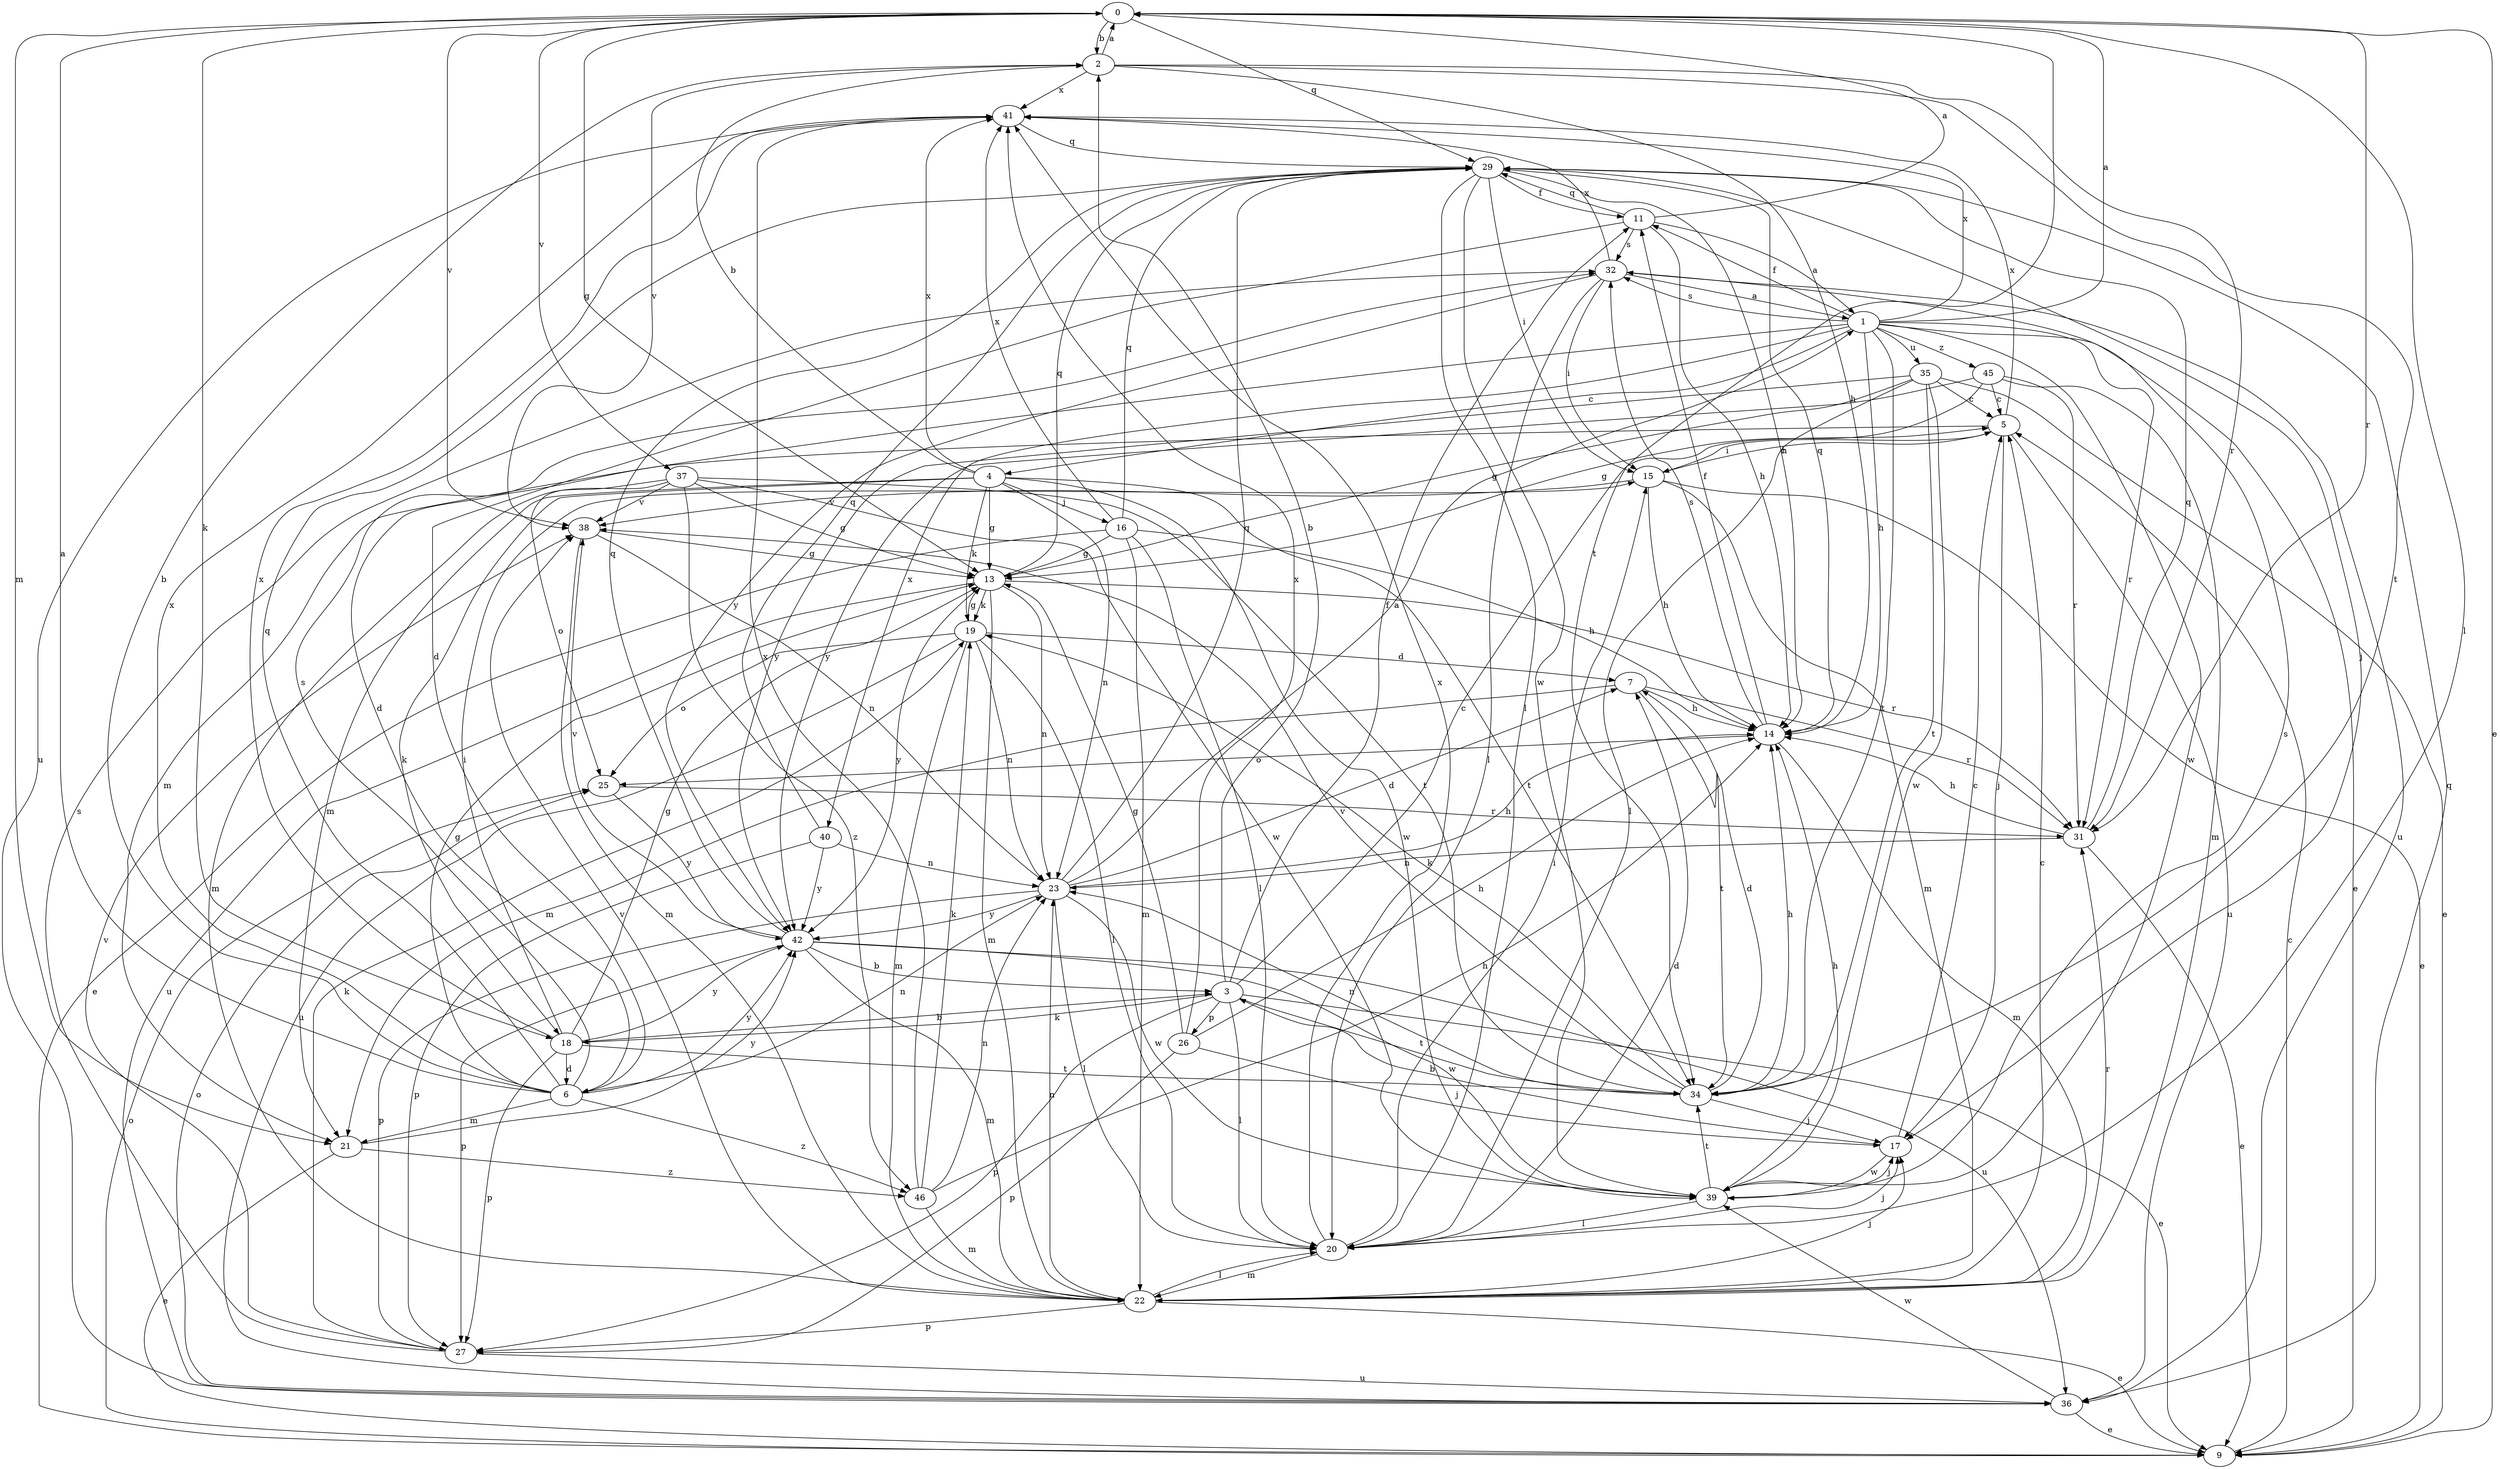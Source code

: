 strict digraph  {
0;
1;
2;
3;
4;
5;
6;
7;
9;
11;
13;
14;
15;
16;
17;
18;
19;
20;
21;
22;
23;
25;
26;
27;
29;
31;
32;
34;
35;
36;
37;
38;
39;
40;
41;
42;
45;
46;
0 -> 2  [label=b];
0 -> 9  [label=e];
0 -> 13  [label=g];
0 -> 18  [label=k];
0 -> 20  [label=l];
0 -> 21  [label=m];
0 -> 29  [label=q];
0 -> 31  [label=r];
0 -> 34  [label=t];
0 -> 37  [label=v];
0 -> 38  [label=v];
1 -> 0  [label=a];
1 -> 4  [label=c];
1 -> 6  [label=d];
1 -> 9  [label=e];
1 -> 11  [label=f];
1 -> 14  [label=h];
1 -> 31  [label=r];
1 -> 32  [label=s];
1 -> 34  [label=t];
1 -> 35  [label=u];
1 -> 39  [label=w];
1 -> 40  [label=x];
1 -> 41  [label=x];
1 -> 45  [label=z];
2 -> 0  [label=a];
2 -> 14  [label=h];
2 -> 31  [label=r];
2 -> 34  [label=t];
2 -> 38  [label=v];
2 -> 41  [label=x];
3 -> 2  [label=b];
3 -> 5  [label=c];
3 -> 9  [label=e];
3 -> 11  [label=f];
3 -> 18  [label=k];
3 -> 20  [label=l];
3 -> 26  [label=p];
3 -> 27  [label=p];
3 -> 34  [label=t];
4 -> 2  [label=b];
4 -> 13  [label=g];
4 -> 16  [label=j];
4 -> 18  [label=k];
4 -> 19  [label=k];
4 -> 21  [label=m];
4 -> 23  [label=n];
4 -> 34  [label=t];
4 -> 39  [label=w];
4 -> 41  [label=x];
5 -> 15  [label=i];
5 -> 17  [label=j];
5 -> 21  [label=m];
5 -> 36  [label=u];
5 -> 41  [label=x];
6 -> 0  [label=a];
6 -> 2  [label=b];
6 -> 13  [label=g];
6 -> 21  [label=m];
6 -> 23  [label=n];
6 -> 29  [label=q];
6 -> 32  [label=s];
6 -> 41  [label=x];
6 -> 42  [label=y];
6 -> 46  [label=z];
7 -> 14  [label=h];
7 -> 21  [label=m];
7 -> 31  [label=r];
7 -> 34  [label=t];
9 -> 5  [label=c];
9 -> 25  [label=o];
11 -> 0  [label=a];
11 -> 1  [label=a];
11 -> 6  [label=d];
11 -> 14  [label=h];
11 -> 29  [label=q];
11 -> 32  [label=s];
13 -> 19  [label=k];
13 -> 22  [label=m];
13 -> 23  [label=n];
13 -> 29  [label=q];
13 -> 31  [label=r];
13 -> 36  [label=u];
13 -> 42  [label=y];
14 -> 11  [label=f];
14 -> 22  [label=m];
14 -> 25  [label=o];
14 -> 29  [label=q];
14 -> 32  [label=s];
15 -> 5  [label=c];
15 -> 9  [label=e];
15 -> 14  [label=h];
15 -> 22  [label=m];
15 -> 38  [label=v];
16 -> 9  [label=e];
16 -> 13  [label=g];
16 -> 14  [label=h];
16 -> 20  [label=l];
16 -> 22  [label=m];
16 -> 29  [label=q];
16 -> 41  [label=x];
17 -> 3  [label=b];
17 -> 5  [label=c];
17 -> 39  [label=w];
18 -> 3  [label=b];
18 -> 6  [label=d];
18 -> 13  [label=g];
18 -> 15  [label=i];
18 -> 27  [label=p];
18 -> 34  [label=t];
18 -> 41  [label=x];
18 -> 42  [label=y];
19 -> 7  [label=d];
19 -> 13  [label=g];
19 -> 20  [label=l];
19 -> 22  [label=m];
19 -> 23  [label=n];
19 -> 25  [label=o];
19 -> 36  [label=u];
20 -> 7  [label=d];
20 -> 15  [label=i];
20 -> 17  [label=j];
20 -> 22  [label=m];
20 -> 41  [label=x];
21 -> 9  [label=e];
21 -> 42  [label=y];
21 -> 46  [label=z];
22 -> 5  [label=c];
22 -> 9  [label=e];
22 -> 17  [label=j];
22 -> 20  [label=l];
22 -> 23  [label=n];
22 -> 27  [label=p];
22 -> 31  [label=r];
22 -> 38  [label=v];
23 -> 1  [label=a];
23 -> 7  [label=d];
23 -> 14  [label=h];
23 -> 20  [label=l];
23 -> 27  [label=p];
23 -> 29  [label=q];
23 -> 39  [label=w];
23 -> 42  [label=y];
25 -> 31  [label=r];
25 -> 42  [label=y];
26 -> 13  [label=g];
26 -> 14  [label=h];
26 -> 17  [label=j];
26 -> 27  [label=p];
26 -> 41  [label=x];
27 -> 19  [label=k];
27 -> 32  [label=s];
27 -> 36  [label=u];
27 -> 38  [label=v];
29 -> 11  [label=f];
29 -> 14  [label=h];
29 -> 15  [label=i];
29 -> 17  [label=j];
29 -> 20  [label=l];
29 -> 39  [label=w];
31 -> 9  [label=e];
31 -> 14  [label=h];
31 -> 23  [label=n];
31 -> 29  [label=q];
32 -> 1  [label=a];
32 -> 15  [label=i];
32 -> 20  [label=l];
32 -> 36  [label=u];
32 -> 41  [label=x];
32 -> 42  [label=y];
34 -> 7  [label=d];
34 -> 14  [label=h];
34 -> 17  [label=j];
34 -> 19  [label=k];
34 -> 23  [label=n];
34 -> 38  [label=v];
35 -> 5  [label=c];
35 -> 9  [label=e];
35 -> 13  [label=g];
35 -> 20  [label=l];
35 -> 34  [label=t];
35 -> 39  [label=w];
35 -> 42  [label=y];
36 -> 9  [label=e];
36 -> 25  [label=o];
36 -> 29  [label=q];
36 -> 39  [label=w];
37 -> 13  [label=g];
37 -> 22  [label=m];
37 -> 25  [label=o];
37 -> 34  [label=t];
37 -> 38  [label=v];
37 -> 39  [label=w];
37 -> 46  [label=z];
38 -> 13  [label=g];
38 -> 22  [label=m];
38 -> 23  [label=n];
39 -> 14  [label=h];
39 -> 17  [label=j];
39 -> 20  [label=l];
39 -> 32  [label=s];
39 -> 34  [label=t];
40 -> 23  [label=n];
40 -> 27  [label=p];
40 -> 29  [label=q];
40 -> 42  [label=y];
41 -> 29  [label=q];
41 -> 36  [label=u];
42 -> 3  [label=b];
42 -> 22  [label=m];
42 -> 27  [label=p];
42 -> 29  [label=q];
42 -> 36  [label=u];
42 -> 38  [label=v];
42 -> 39  [label=w];
45 -> 5  [label=c];
45 -> 13  [label=g];
45 -> 22  [label=m];
45 -> 31  [label=r];
45 -> 42  [label=y];
46 -> 14  [label=h];
46 -> 19  [label=k];
46 -> 22  [label=m];
46 -> 23  [label=n];
46 -> 41  [label=x];
}
